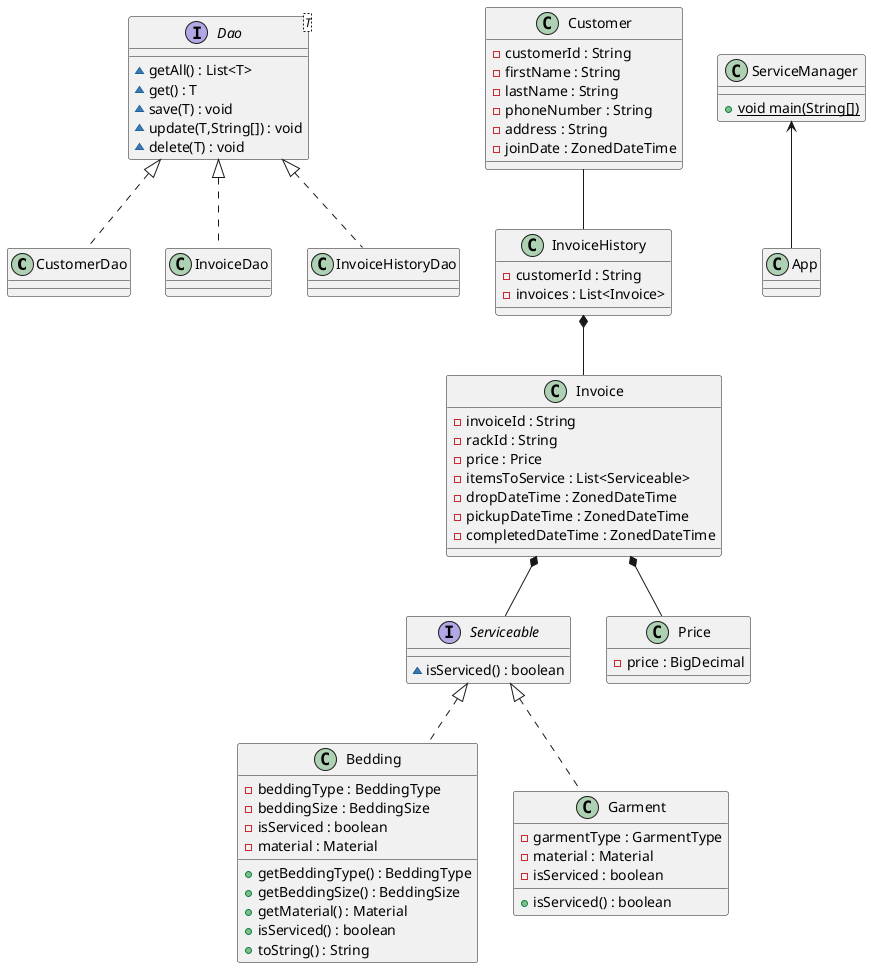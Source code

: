 @startuml
class CustomerDao {
}
class Bedding {
- beddingType : BeddingType
- beddingSize : BeddingSize
- isServiced : boolean
- material : Material
+ getBeddingType() : BeddingType
+ getBeddingSize() : BeddingSize
+ getMaterial() : Material
+ isServiced() : boolean
+ toString() : String
}
class Invoice {
- invoiceId : String
- rackId : String
- price : Price
- itemsToService : List<Serviceable>
- dropDateTime : ZonedDateTime
- pickupDateTime : ZonedDateTime
- completedDateTime : ZonedDateTime
}
class InvoiceHistory {
- customerId : String
- invoices : List<Invoice>
}
interface Serviceable {
~ isServiced() : boolean
}
interface Dao<T> {
~ getAll() : List<T>
~ get() : T
~ save(T) : void
~ update(T,String[]) : void
~ delete(T) : void
}
class InvoiceDao {
}
class Garment {
- garmentType : GarmentType
- material : Material
- isServiced : boolean
+ isServiced() : boolean
}
class App {
}
class ServiceManager {
+ {static} void main(String[])
}
class Price {
- price : BigDecimal
}
class Customer {
- customerId : String
- firstName : String
- lastName : String
- phoneNumber : String
- address : String
- joinDate : ZonedDateTime
}

Serviceable <|.. Bedding
Serviceable <|.. Garment
Dao <|.. CustomerDao
Dao <|.. InvoiceDao
Dao <|.. InvoiceHistoryDao

Customer -- InvoiceHistory

Invoice *-- Serviceable
Invoice *-- Price
InvoiceHistory *-- Invoice

ServiceManager <-- App
@enduml